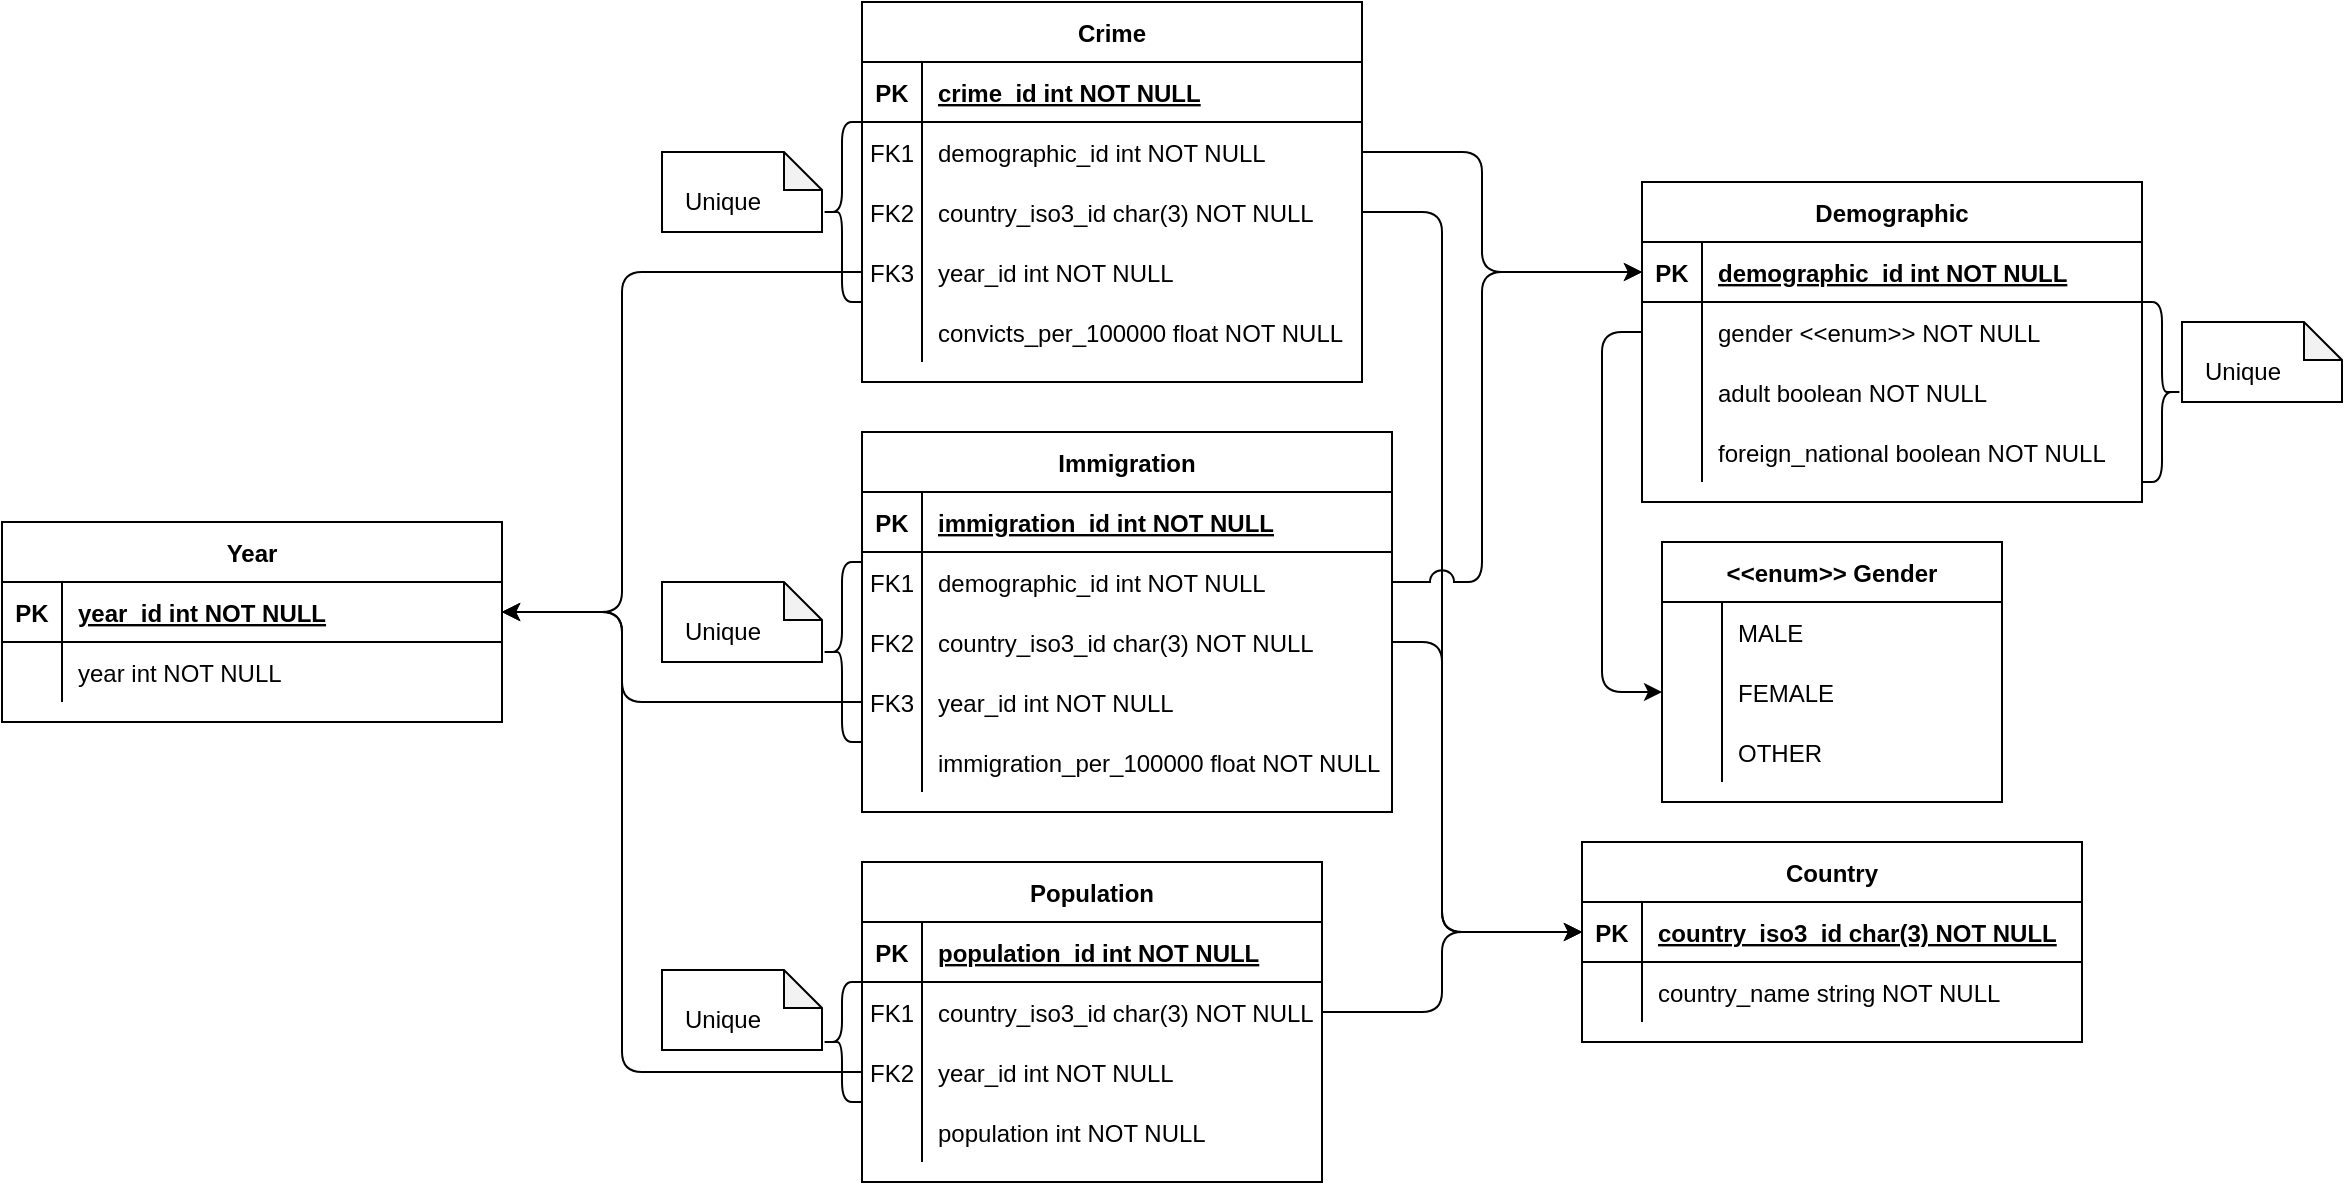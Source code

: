 <mxfile version="26.1.1">
  <diagram id="R2lEEEUBdFMjLlhIrx00" name="Page-1">
    <mxGraphModel dx="1050" dy="623" grid="1" gridSize="10" guides="1" tooltips="1" connect="1" arrows="1" fold="1" page="1" pageScale="1" pageWidth="850" pageHeight="1100" math="0" shadow="0" extFonts="Permanent Marker^https://fonts.googleapis.com/css?family=Permanent+Marker">
      <root>
        <mxCell id="0" />
        <mxCell id="1" parent="0" />
        <mxCell id="F54rX1gRR6l31rGcLVEx-70" value="" style="shape=note;whiteSpace=wrap;html=1;backgroundOutline=1;darkOpacity=0.05;size=19;" vertex="1" parent="1">
          <mxGeometry x="360" y="115" width="80" height="40" as="geometry" />
        </mxCell>
        <mxCell id="C-vyLk0tnHw3VtMMgP7b-2" value="Country" style="shape=table;startSize=30;container=1;collapsible=1;childLayout=tableLayout;fixedRows=1;rowLines=0;fontStyle=1;align=center;resizeLast=1;" parent="1" vertex="1">
          <mxGeometry x="820" y="460" width="250" height="100" as="geometry" />
        </mxCell>
        <mxCell id="C-vyLk0tnHw3VtMMgP7b-3" value="" style="shape=partialRectangle;collapsible=0;dropTarget=0;pointerEvents=0;fillColor=none;points=[[0,0.5],[1,0.5]];portConstraint=eastwest;top=0;left=0;right=0;bottom=1;" parent="C-vyLk0tnHw3VtMMgP7b-2" vertex="1">
          <mxGeometry y="30" width="250" height="30" as="geometry" />
        </mxCell>
        <mxCell id="C-vyLk0tnHw3VtMMgP7b-4" value="PK" style="shape=partialRectangle;overflow=hidden;connectable=0;fillColor=none;top=0;left=0;bottom=0;right=0;fontStyle=1;" parent="C-vyLk0tnHw3VtMMgP7b-3" vertex="1">
          <mxGeometry width="30" height="30" as="geometry">
            <mxRectangle width="30" height="30" as="alternateBounds" />
          </mxGeometry>
        </mxCell>
        <mxCell id="C-vyLk0tnHw3VtMMgP7b-5" value="country_iso3_id char(3) NOT NULL" style="shape=partialRectangle;overflow=hidden;connectable=0;fillColor=none;top=0;left=0;bottom=0;right=0;align=left;spacingLeft=6;fontStyle=5;" parent="C-vyLk0tnHw3VtMMgP7b-3" vertex="1">
          <mxGeometry x="30" width="220" height="30" as="geometry">
            <mxRectangle width="220" height="30" as="alternateBounds" />
          </mxGeometry>
        </mxCell>
        <mxCell id="KNKU7a6bH15Ss6Z8EOJB-100" value="" style="shape=partialRectangle;collapsible=0;dropTarget=0;pointerEvents=0;fillColor=none;points=[[0,0.5],[1,0.5]];portConstraint=eastwest;top=0;left=0;right=0;bottom=0;" parent="C-vyLk0tnHw3VtMMgP7b-2" vertex="1">
          <mxGeometry y="60" width="250" height="30" as="geometry" />
        </mxCell>
        <mxCell id="KNKU7a6bH15Ss6Z8EOJB-101" value="" style="shape=partialRectangle;overflow=hidden;connectable=0;fillColor=none;top=0;left=0;bottom=0;right=0;" parent="KNKU7a6bH15Ss6Z8EOJB-100" vertex="1">
          <mxGeometry width="30" height="30" as="geometry">
            <mxRectangle width="30" height="30" as="alternateBounds" />
          </mxGeometry>
        </mxCell>
        <mxCell id="KNKU7a6bH15Ss6Z8EOJB-102" value="country_name string NOT NULL" style="shape=partialRectangle;overflow=hidden;connectable=0;fillColor=none;top=0;left=0;bottom=0;right=0;align=left;spacingLeft=6;" parent="KNKU7a6bH15Ss6Z8EOJB-100" vertex="1">
          <mxGeometry x="30" width="220" height="30" as="geometry">
            <mxRectangle width="220" height="30" as="alternateBounds" />
          </mxGeometry>
        </mxCell>
        <mxCell id="C-vyLk0tnHw3VtMMgP7b-23" value="Crime" style="shape=table;startSize=30;container=1;collapsible=1;childLayout=tableLayout;fixedRows=1;rowLines=0;fontStyle=1;align=center;resizeLast=1;" parent="1" vertex="1">
          <mxGeometry x="460" y="40" width="250" height="190" as="geometry" />
        </mxCell>
        <mxCell id="C-vyLk0tnHw3VtMMgP7b-24" value="" style="shape=partialRectangle;collapsible=0;dropTarget=0;pointerEvents=0;fillColor=none;points=[[0,0.5],[1,0.5]];portConstraint=eastwest;top=0;left=0;right=0;bottom=1;" parent="C-vyLk0tnHw3VtMMgP7b-23" vertex="1">
          <mxGeometry y="30" width="250" height="30" as="geometry" />
        </mxCell>
        <mxCell id="C-vyLk0tnHw3VtMMgP7b-25" value="PK" style="shape=partialRectangle;overflow=hidden;connectable=0;fillColor=none;top=0;left=0;bottom=0;right=0;fontStyle=1;" parent="C-vyLk0tnHw3VtMMgP7b-24" vertex="1">
          <mxGeometry width="30" height="30" as="geometry">
            <mxRectangle width="30" height="30" as="alternateBounds" />
          </mxGeometry>
        </mxCell>
        <mxCell id="C-vyLk0tnHw3VtMMgP7b-26" value="crime_id int NOT NULL " style="shape=partialRectangle;overflow=hidden;connectable=0;fillColor=none;top=0;left=0;bottom=0;right=0;align=left;spacingLeft=6;fontStyle=5;" parent="C-vyLk0tnHw3VtMMgP7b-24" vertex="1">
          <mxGeometry x="30" width="220" height="30" as="geometry">
            <mxRectangle width="220" height="30" as="alternateBounds" />
          </mxGeometry>
        </mxCell>
        <mxCell id="KNKU7a6bH15Ss6Z8EOJB-9" value="" style="shape=partialRectangle;collapsible=0;dropTarget=0;pointerEvents=0;fillColor=none;points=[[0,0.5],[1,0.5]];portConstraint=eastwest;top=0;left=0;right=0;bottom=0;" parent="C-vyLk0tnHw3VtMMgP7b-23" vertex="1">
          <mxGeometry y="60" width="250" height="30" as="geometry" />
        </mxCell>
        <mxCell id="KNKU7a6bH15Ss6Z8EOJB-10" value="FK1" style="shape=partialRectangle;overflow=hidden;connectable=0;fillColor=none;top=0;left=0;bottom=0;right=0;" parent="KNKU7a6bH15Ss6Z8EOJB-9" vertex="1">
          <mxGeometry width="30" height="30" as="geometry">
            <mxRectangle width="30" height="30" as="alternateBounds" />
          </mxGeometry>
        </mxCell>
        <mxCell id="KNKU7a6bH15Ss6Z8EOJB-11" value="demographic_id int NOT NULL" style="shape=partialRectangle;overflow=hidden;connectable=0;fillColor=none;top=0;left=0;bottom=0;right=0;align=left;spacingLeft=6;" parent="KNKU7a6bH15Ss6Z8EOJB-9" vertex="1">
          <mxGeometry x="30" width="220" height="30" as="geometry">
            <mxRectangle width="220" height="30" as="alternateBounds" />
          </mxGeometry>
        </mxCell>
        <mxCell id="KNKU7a6bH15Ss6Z8EOJB-5" value="" style="shape=partialRectangle;collapsible=0;dropTarget=0;pointerEvents=0;fillColor=none;points=[[0,0.5],[1,0.5]];portConstraint=eastwest;top=0;left=0;right=0;bottom=0;" parent="C-vyLk0tnHw3VtMMgP7b-23" vertex="1">
          <mxGeometry y="90" width="250" height="30" as="geometry" />
        </mxCell>
        <mxCell id="KNKU7a6bH15Ss6Z8EOJB-6" value="FK2" style="shape=partialRectangle;overflow=hidden;connectable=0;fillColor=none;top=0;left=0;bottom=0;right=0;" parent="KNKU7a6bH15Ss6Z8EOJB-5" vertex="1">
          <mxGeometry width="30" height="30" as="geometry">
            <mxRectangle width="30" height="30" as="alternateBounds" />
          </mxGeometry>
        </mxCell>
        <mxCell id="KNKU7a6bH15Ss6Z8EOJB-7" value="country_iso3_id char(3) NOT NULL" style="shape=partialRectangle;overflow=hidden;connectable=0;fillColor=none;top=0;left=0;bottom=0;right=0;align=left;spacingLeft=6;fontStyle=0" parent="KNKU7a6bH15Ss6Z8EOJB-5" vertex="1">
          <mxGeometry x="30" width="220" height="30" as="geometry">
            <mxRectangle width="220" height="30" as="alternateBounds" />
          </mxGeometry>
        </mxCell>
        <mxCell id="C-vyLk0tnHw3VtMMgP7b-27" value="" style="shape=partialRectangle;collapsible=0;dropTarget=0;pointerEvents=0;fillColor=none;points=[[0,0.5],[1,0.5]];portConstraint=eastwest;top=0;left=0;right=0;bottom=0;" parent="C-vyLk0tnHw3VtMMgP7b-23" vertex="1">
          <mxGeometry y="120" width="250" height="30" as="geometry" />
        </mxCell>
        <mxCell id="C-vyLk0tnHw3VtMMgP7b-28" value="FK3" style="shape=partialRectangle;overflow=hidden;connectable=0;fillColor=none;top=0;left=0;bottom=0;right=0;" parent="C-vyLk0tnHw3VtMMgP7b-27" vertex="1">
          <mxGeometry width="30" height="30" as="geometry">
            <mxRectangle width="30" height="30" as="alternateBounds" />
          </mxGeometry>
        </mxCell>
        <mxCell id="C-vyLk0tnHw3VtMMgP7b-29" value="year_id int NOT NULL" style="shape=partialRectangle;overflow=hidden;connectable=0;fillColor=none;top=0;left=0;bottom=0;right=0;align=left;spacingLeft=6;" parent="C-vyLk0tnHw3VtMMgP7b-27" vertex="1">
          <mxGeometry x="30" width="220" height="30" as="geometry">
            <mxRectangle width="220" height="30" as="alternateBounds" />
          </mxGeometry>
        </mxCell>
        <mxCell id="KNKU7a6bH15Ss6Z8EOJB-97" value="" style="shape=partialRectangle;collapsible=0;dropTarget=0;pointerEvents=0;fillColor=none;points=[[0,0.5],[1,0.5]];portConstraint=eastwest;top=0;left=0;right=0;bottom=0;" parent="C-vyLk0tnHw3VtMMgP7b-23" vertex="1">
          <mxGeometry y="150" width="250" height="30" as="geometry" />
        </mxCell>
        <mxCell id="KNKU7a6bH15Ss6Z8EOJB-98" value="" style="shape=partialRectangle;overflow=hidden;connectable=0;fillColor=none;top=0;left=0;bottom=0;right=0;" parent="KNKU7a6bH15Ss6Z8EOJB-97" vertex="1">
          <mxGeometry width="30" height="30" as="geometry">
            <mxRectangle width="30" height="30" as="alternateBounds" />
          </mxGeometry>
        </mxCell>
        <mxCell id="KNKU7a6bH15Ss6Z8EOJB-99" value="convicts_per_100000 float NOT NULL" style="shape=partialRectangle;overflow=hidden;connectable=0;fillColor=none;top=0;left=0;bottom=0;right=0;align=left;spacingLeft=6;" parent="KNKU7a6bH15Ss6Z8EOJB-97" vertex="1">
          <mxGeometry x="30" width="220" height="30" as="geometry">
            <mxRectangle width="220" height="30" as="alternateBounds" />
          </mxGeometry>
        </mxCell>
        <mxCell id="KNKU7a6bH15Ss6Z8EOJB-20" value="Demographic" style="shape=table;startSize=30;container=1;collapsible=1;childLayout=tableLayout;fixedRows=1;rowLines=0;fontStyle=1;align=center;resizeLast=1;" parent="1" vertex="1">
          <mxGeometry x="850" y="130" width="250" height="160" as="geometry" />
        </mxCell>
        <mxCell id="KNKU7a6bH15Ss6Z8EOJB-21" value="" style="shape=partialRectangle;collapsible=0;dropTarget=0;pointerEvents=0;fillColor=none;points=[[0,0.5],[1,0.5]];portConstraint=eastwest;top=0;left=0;right=0;bottom=1;" parent="KNKU7a6bH15Ss6Z8EOJB-20" vertex="1">
          <mxGeometry y="30" width="250" height="30" as="geometry" />
        </mxCell>
        <mxCell id="KNKU7a6bH15Ss6Z8EOJB-22" value="PK" style="shape=partialRectangle;overflow=hidden;connectable=0;fillColor=none;top=0;left=0;bottom=0;right=0;fontStyle=1;" parent="KNKU7a6bH15Ss6Z8EOJB-21" vertex="1">
          <mxGeometry width="30" height="30" as="geometry">
            <mxRectangle width="30" height="30" as="alternateBounds" />
          </mxGeometry>
        </mxCell>
        <mxCell id="KNKU7a6bH15Ss6Z8EOJB-23" value="demographic_id int NOT NULL " style="shape=partialRectangle;overflow=hidden;connectable=0;fillColor=none;top=0;left=0;bottom=0;right=0;align=left;spacingLeft=6;fontStyle=5;" parent="KNKU7a6bH15Ss6Z8EOJB-21" vertex="1">
          <mxGeometry x="30" width="220" height="30" as="geometry">
            <mxRectangle width="220" height="30" as="alternateBounds" />
          </mxGeometry>
        </mxCell>
        <mxCell id="KNKU7a6bH15Ss6Z8EOJB-24" value="" style="shape=partialRectangle;collapsible=0;dropTarget=0;pointerEvents=0;fillColor=none;points=[[0,0.5],[1,0.5]];portConstraint=eastwest;top=0;left=0;right=0;bottom=0;" parent="KNKU7a6bH15Ss6Z8EOJB-20" vertex="1">
          <mxGeometry y="60" width="250" height="30" as="geometry" />
        </mxCell>
        <mxCell id="KNKU7a6bH15Ss6Z8EOJB-25" value="" style="shape=partialRectangle;overflow=hidden;connectable=0;fillColor=none;top=0;left=0;bottom=0;right=0;" parent="KNKU7a6bH15Ss6Z8EOJB-24" vertex="1">
          <mxGeometry width="30" height="30" as="geometry">
            <mxRectangle width="30" height="30" as="alternateBounds" />
          </mxGeometry>
        </mxCell>
        <mxCell id="KNKU7a6bH15Ss6Z8EOJB-26" value="gender &lt;&lt;enum&gt;&gt; NOT NULL" style="shape=partialRectangle;overflow=hidden;connectable=0;fillColor=none;top=0;left=0;bottom=0;right=0;align=left;spacingLeft=6;" parent="KNKU7a6bH15Ss6Z8EOJB-24" vertex="1">
          <mxGeometry x="30" width="220" height="30" as="geometry">
            <mxRectangle width="220" height="30" as="alternateBounds" />
          </mxGeometry>
        </mxCell>
        <mxCell id="KNKU7a6bH15Ss6Z8EOJB-27" value="" style="shape=partialRectangle;collapsible=0;dropTarget=0;pointerEvents=0;fillColor=none;points=[[0,0.5],[1,0.5]];portConstraint=eastwest;top=0;left=0;right=0;bottom=0;" parent="KNKU7a6bH15Ss6Z8EOJB-20" vertex="1">
          <mxGeometry y="90" width="250" height="30" as="geometry" />
        </mxCell>
        <mxCell id="KNKU7a6bH15Ss6Z8EOJB-28" value="" style="shape=partialRectangle;overflow=hidden;connectable=0;fillColor=none;top=0;left=0;bottom=0;right=0;" parent="KNKU7a6bH15Ss6Z8EOJB-27" vertex="1">
          <mxGeometry width="30" height="30" as="geometry">
            <mxRectangle width="30" height="30" as="alternateBounds" />
          </mxGeometry>
        </mxCell>
        <mxCell id="KNKU7a6bH15Ss6Z8EOJB-29" value="adult boolean NOT NULL" style="shape=partialRectangle;overflow=hidden;connectable=0;fillColor=none;top=0;left=0;bottom=0;right=0;align=left;spacingLeft=6;" parent="KNKU7a6bH15Ss6Z8EOJB-27" vertex="1">
          <mxGeometry x="30" width="220" height="30" as="geometry">
            <mxRectangle width="220" height="30" as="alternateBounds" />
          </mxGeometry>
        </mxCell>
        <mxCell id="KNKU7a6bH15Ss6Z8EOJB-31" value="" style="shape=partialRectangle;collapsible=0;dropTarget=0;pointerEvents=0;fillColor=none;points=[[0,0.5],[1,0.5]];portConstraint=eastwest;top=0;left=0;right=0;bottom=0;" parent="KNKU7a6bH15Ss6Z8EOJB-20" vertex="1">
          <mxGeometry y="120" width="250" height="30" as="geometry" />
        </mxCell>
        <mxCell id="KNKU7a6bH15Ss6Z8EOJB-32" value="" style="shape=partialRectangle;overflow=hidden;connectable=0;fillColor=none;top=0;left=0;bottom=0;right=0;" parent="KNKU7a6bH15Ss6Z8EOJB-31" vertex="1">
          <mxGeometry width="30" height="30" as="geometry">
            <mxRectangle width="30" height="30" as="alternateBounds" />
          </mxGeometry>
        </mxCell>
        <mxCell id="KNKU7a6bH15Ss6Z8EOJB-33" value="foreign_national boolean NOT NULL" style="shape=partialRectangle;overflow=hidden;connectable=0;fillColor=none;top=0;left=0;bottom=0;right=0;align=left;spacingLeft=6;" parent="KNKU7a6bH15Ss6Z8EOJB-31" vertex="1">
          <mxGeometry x="30" width="220" height="30" as="geometry">
            <mxRectangle width="220" height="30" as="alternateBounds" />
          </mxGeometry>
        </mxCell>
        <mxCell id="KNKU7a6bH15Ss6Z8EOJB-47" value="&lt;&lt;enum&gt;&gt; Gender" style="shape=table;startSize=30;container=1;collapsible=1;childLayout=tableLayout;fixedRows=1;rowLines=0;fontStyle=1;align=center;resizeLast=1;" parent="1" vertex="1">
          <mxGeometry x="860" y="310" width="170" height="130" as="geometry" />
        </mxCell>
        <mxCell id="KNKU7a6bH15Ss6Z8EOJB-51" value="" style="shape=partialRectangle;collapsible=0;dropTarget=0;pointerEvents=0;fillColor=none;points=[[0,0.5],[1,0.5]];portConstraint=eastwest;top=0;left=0;right=0;bottom=0;" parent="KNKU7a6bH15Ss6Z8EOJB-47" vertex="1">
          <mxGeometry y="30" width="170" height="30" as="geometry" />
        </mxCell>
        <mxCell id="KNKU7a6bH15Ss6Z8EOJB-52" value="" style="shape=partialRectangle;overflow=hidden;connectable=0;fillColor=none;top=0;left=0;bottom=0;right=0;" parent="KNKU7a6bH15Ss6Z8EOJB-51" vertex="1">
          <mxGeometry width="30" height="30" as="geometry">
            <mxRectangle width="30" height="30" as="alternateBounds" />
          </mxGeometry>
        </mxCell>
        <mxCell id="KNKU7a6bH15Ss6Z8EOJB-53" value="MALE" style="shape=partialRectangle;overflow=hidden;connectable=0;fillColor=none;top=0;left=0;bottom=0;right=0;align=left;spacingLeft=6;" parent="KNKU7a6bH15Ss6Z8EOJB-51" vertex="1">
          <mxGeometry x="30" width="140" height="30" as="geometry">
            <mxRectangle width="140" height="30" as="alternateBounds" />
          </mxGeometry>
        </mxCell>
        <mxCell id="KNKU7a6bH15Ss6Z8EOJB-54" value="" style="shape=partialRectangle;collapsible=0;dropTarget=0;pointerEvents=0;fillColor=none;points=[[0,0.5],[1,0.5]];portConstraint=eastwest;top=0;left=0;right=0;bottom=0;" parent="KNKU7a6bH15Ss6Z8EOJB-47" vertex="1">
          <mxGeometry y="60" width="170" height="30" as="geometry" />
        </mxCell>
        <mxCell id="KNKU7a6bH15Ss6Z8EOJB-55" value="" style="shape=partialRectangle;overflow=hidden;connectable=0;fillColor=none;top=0;left=0;bottom=0;right=0;" parent="KNKU7a6bH15Ss6Z8EOJB-54" vertex="1">
          <mxGeometry width="30" height="30" as="geometry">
            <mxRectangle width="30" height="30" as="alternateBounds" />
          </mxGeometry>
        </mxCell>
        <mxCell id="KNKU7a6bH15Ss6Z8EOJB-56" value="FEMALE" style="shape=partialRectangle;overflow=hidden;connectable=0;fillColor=none;top=0;left=0;bottom=0;right=0;align=left;spacingLeft=6;" parent="KNKU7a6bH15Ss6Z8EOJB-54" vertex="1">
          <mxGeometry x="30" width="140" height="30" as="geometry">
            <mxRectangle width="140" height="30" as="alternateBounds" />
          </mxGeometry>
        </mxCell>
        <mxCell id="KNKU7a6bH15Ss6Z8EOJB-57" value="" style="shape=partialRectangle;collapsible=0;dropTarget=0;pointerEvents=0;fillColor=none;points=[[0,0.5],[1,0.5]];portConstraint=eastwest;top=0;left=0;right=0;bottom=0;" parent="KNKU7a6bH15Ss6Z8EOJB-47" vertex="1">
          <mxGeometry y="90" width="170" height="30" as="geometry" />
        </mxCell>
        <mxCell id="KNKU7a6bH15Ss6Z8EOJB-58" value="" style="shape=partialRectangle;overflow=hidden;connectable=0;fillColor=none;top=0;left=0;bottom=0;right=0;" parent="KNKU7a6bH15Ss6Z8EOJB-57" vertex="1">
          <mxGeometry width="30" height="30" as="geometry">
            <mxRectangle width="30" height="30" as="alternateBounds" />
          </mxGeometry>
        </mxCell>
        <mxCell id="KNKU7a6bH15Ss6Z8EOJB-59" value="OTHER" style="shape=partialRectangle;overflow=hidden;connectable=0;fillColor=none;top=0;left=0;bottom=0;right=0;align=left;spacingLeft=6;" parent="KNKU7a6bH15Ss6Z8EOJB-57" vertex="1">
          <mxGeometry x="30" width="140" height="30" as="geometry">
            <mxRectangle width="140" height="30" as="alternateBounds" />
          </mxGeometry>
        </mxCell>
        <mxCell id="KNKU7a6bH15Ss6Z8EOJB-84" value="Immigration" style="shape=table;startSize=30;container=1;collapsible=1;childLayout=tableLayout;fixedRows=1;rowLines=0;fontStyle=1;align=center;resizeLast=1;" parent="1" vertex="1">
          <mxGeometry x="460" y="255" width="265" height="190" as="geometry" />
        </mxCell>
        <mxCell id="KNKU7a6bH15Ss6Z8EOJB-85" value="" style="shape=partialRectangle;collapsible=0;dropTarget=0;pointerEvents=0;fillColor=none;points=[[0,0.5],[1,0.5]];portConstraint=eastwest;top=0;left=0;right=0;bottom=1;" parent="KNKU7a6bH15Ss6Z8EOJB-84" vertex="1">
          <mxGeometry y="30" width="265" height="30" as="geometry" />
        </mxCell>
        <mxCell id="KNKU7a6bH15Ss6Z8EOJB-86" value="PK" style="shape=partialRectangle;overflow=hidden;connectable=0;fillColor=none;top=0;left=0;bottom=0;right=0;fontStyle=1;" parent="KNKU7a6bH15Ss6Z8EOJB-85" vertex="1">
          <mxGeometry width="30" height="30" as="geometry">
            <mxRectangle width="30" height="30" as="alternateBounds" />
          </mxGeometry>
        </mxCell>
        <mxCell id="KNKU7a6bH15Ss6Z8EOJB-87" value="immigration_id int NOT NULL" style="shape=partialRectangle;overflow=hidden;connectable=0;fillColor=none;top=0;left=0;bottom=0;right=0;align=left;spacingLeft=6;fontStyle=5;" parent="KNKU7a6bH15Ss6Z8EOJB-85" vertex="1">
          <mxGeometry x="30" width="235" height="30" as="geometry">
            <mxRectangle width="235" height="30" as="alternateBounds" />
          </mxGeometry>
        </mxCell>
        <mxCell id="vbhIN1fAdOpXjTdWAV8Q-20" style="shape=partialRectangle;collapsible=0;dropTarget=0;pointerEvents=0;fillColor=none;points=[[0,0.5],[1,0.5]];portConstraint=eastwest;top=0;left=0;right=0;bottom=0;" parent="KNKU7a6bH15Ss6Z8EOJB-84" vertex="1">
          <mxGeometry y="60" width="265" height="30" as="geometry" />
        </mxCell>
        <mxCell id="vbhIN1fAdOpXjTdWAV8Q-21" value="FK1" style="shape=partialRectangle;overflow=hidden;connectable=0;fillColor=none;top=0;left=0;bottom=0;right=0;" parent="vbhIN1fAdOpXjTdWAV8Q-20" vertex="1">
          <mxGeometry width="30" height="30" as="geometry">
            <mxRectangle width="30" height="30" as="alternateBounds" />
          </mxGeometry>
        </mxCell>
        <mxCell id="vbhIN1fAdOpXjTdWAV8Q-22" value="demographic_id int NOT NULL" style="shape=partialRectangle;overflow=hidden;connectable=0;fillColor=none;top=0;left=0;bottom=0;right=0;align=left;spacingLeft=6;" parent="vbhIN1fAdOpXjTdWAV8Q-20" vertex="1">
          <mxGeometry x="30" width="235" height="30" as="geometry">
            <mxRectangle width="235" height="30" as="alternateBounds" />
          </mxGeometry>
        </mxCell>
        <mxCell id="KNKU7a6bH15Ss6Z8EOJB-88" value="" style="shape=partialRectangle;collapsible=0;dropTarget=0;pointerEvents=0;fillColor=none;points=[[0,0.5],[1,0.5]];portConstraint=eastwest;top=0;left=0;right=0;bottom=0;" parent="KNKU7a6bH15Ss6Z8EOJB-84" vertex="1">
          <mxGeometry y="90" width="265" height="30" as="geometry" />
        </mxCell>
        <mxCell id="KNKU7a6bH15Ss6Z8EOJB-89" value="FK2" style="shape=partialRectangle;overflow=hidden;connectable=0;fillColor=none;top=0;left=0;bottom=0;right=0;" parent="KNKU7a6bH15Ss6Z8EOJB-88" vertex="1">
          <mxGeometry width="30" height="30" as="geometry">
            <mxRectangle width="30" height="30" as="alternateBounds" />
          </mxGeometry>
        </mxCell>
        <mxCell id="KNKU7a6bH15Ss6Z8EOJB-90" value="country_iso3_id char(3) NOT NULL" style="shape=partialRectangle;overflow=hidden;connectable=0;fillColor=none;top=0;left=0;bottom=0;right=0;align=left;spacingLeft=6;" parent="KNKU7a6bH15Ss6Z8EOJB-88" vertex="1">
          <mxGeometry x="30" width="235" height="30" as="geometry">
            <mxRectangle width="235" height="30" as="alternateBounds" />
          </mxGeometry>
        </mxCell>
        <mxCell id="KNKU7a6bH15Ss6Z8EOJB-91" value="" style="shape=partialRectangle;collapsible=0;dropTarget=0;pointerEvents=0;fillColor=none;points=[[0,0.5],[1,0.5]];portConstraint=eastwest;top=0;left=0;right=0;bottom=0;" parent="KNKU7a6bH15Ss6Z8EOJB-84" vertex="1">
          <mxGeometry y="120" width="265" height="30" as="geometry" />
        </mxCell>
        <mxCell id="KNKU7a6bH15Ss6Z8EOJB-92" value="FK3" style="shape=partialRectangle;overflow=hidden;connectable=0;fillColor=none;top=0;left=0;bottom=0;right=0;" parent="KNKU7a6bH15Ss6Z8EOJB-91" vertex="1">
          <mxGeometry width="30" height="30" as="geometry">
            <mxRectangle width="30" height="30" as="alternateBounds" />
          </mxGeometry>
        </mxCell>
        <mxCell id="KNKU7a6bH15Ss6Z8EOJB-93" value="year_id int NOT NULL" style="shape=partialRectangle;overflow=hidden;connectable=0;fillColor=none;top=0;left=0;bottom=0;right=0;align=left;spacingLeft=6;" parent="KNKU7a6bH15Ss6Z8EOJB-91" vertex="1">
          <mxGeometry x="30" width="235" height="30" as="geometry">
            <mxRectangle width="235" height="30" as="alternateBounds" />
          </mxGeometry>
        </mxCell>
        <mxCell id="KNKU7a6bH15Ss6Z8EOJB-112" value="" style="shape=partialRectangle;collapsible=0;dropTarget=0;pointerEvents=0;fillColor=none;points=[[0,0.5],[1,0.5]];portConstraint=eastwest;top=0;left=0;right=0;bottom=0;" parent="KNKU7a6bH15Ss6Z8EOJB-84" vertex="1">
          <mxGeometry y="150" width="265" height="30" as="geometry" />
        </mxCell>
        <mxCell id="KNKU7a6bH15Ss6Z8EOJB-113" value="" style="shape=partialRectangle;overflow=hidden;connectable=0;fillColor=none;top=0;left=0;bottom=0;right=0;" parent="KNKU7a6bH15Ss6Z8EOJB-112" vertex="1">
          <mxGeometry width="30" height="30" as="geometry">
            <mxRectangle width="30" height="30" as="alternateBounds" />
          </mxGeometry>
        </mxCell>
        <mxCell id="KNKU7a6bH15Ss6Z8EOJB-114" value="immigration_per_100000 float NOT NULL" style="shape=partialRectangle;overflow=hidden;connectable=0;fillColor=none;top=0;left=0;bottom=0;right=0;align=left;spacingLeft=6;" parent="KNKU7a6bH15Ss6Z8EOJB-112" vertex="1">
          <mxGeometry x="30" width="235" height="30" as="geometry">
            <mxRectangle width="235" height="30" as="alternateBounds" />
          </mxGeometry>
        </mxCell>
        <mxCell id="KNKU7a6bH15Ss6Z8EOJB-115" value="Year" style="shape=table;startSize=30;container=1;collapsible=1;childLayout=tableLayout;fixedRows=1;rowLines=0;fontStyle=1;align=center;resizeLast=1;" parent="1" vertex="1">
          <mxGeometry x="30" y="300" width="250" height="100" as="geometry" />
        </mxCell>
        <mxCell id="KNKU7a6bH15Ss6Z8EOJB-116" value="" style="shape=partialRectangle;collapsible=0;dropTarget=0;pointerEvents=0;fillColor=none;points=[[0,0.5],[1,0.5]];portConstraint=eastwest;top=0;left=0;right=0;bottom=1;" parent="KNKU7a6bH15Ss6Z8EOJB-115" vertex="1">
          <mxGeometry y="30" width="250" height="30" as="geometry" />
        </mxCell>
        <mxCell id="KNKU7a6bH15Ss6Z8EOJB-117" value="PK" style="shape=partialRectangle;overflow=hidden;connectable=0;fillColor=none;top=0;left=0;bottom=0;right=0;fontStyle=1;" parent="KNKU7a6bH15Ss6Z8EOJB-116" vertex="1">
          <mxGeometry width="30" height="30" as="geometry">
            <mxRectangle width="30" height="30" as="alternateBounds" />
          </mxGeometry>
        </mxCell>
        <mxCell id="KNKU7a6bH15Ss6Z8EOJB-118" value="year_id int NOT NULL" style="shape=partialRectangle;overflow=hidden;connectable=0;fillColor=none;top=0;left=0;bottom=0;right=0;align=left;spacingLeft=6;fontStyle=5;" parent="KNKU7a6bH15Ss6Z8EOJB-116" vertex="1">
          <mxGeometry x="30" width="220" height="30" as="geometry">
            <mxRectangle width="220" height="30" as="alternateBounds" />
          </mxGeometry>
        </mxCell>
        <mxCell id="KNKU7a6bH15Ss6Z8EOJB-137" style="shape=partialRectangle;collapsible=0;dropTarget=0;pointerEvents=0;points=[[0,0.5],[1,0.5]];portConstraint=eastwest;top=0;left=0;right=0;bottom=0;fillColor=none;strokeColor=inherit;strokeWidth=0;" parent="KNKU7a6bH15Ss6Z8EOJB-115" vertex="1">
          <mxGeometry y="60" width="250" height="30" as="geometry" />
        </mxCell>
        <mxCell id="KNKU7a6bH15Ss6Z8EOJB-138" style="shape=partialRectangle;overflow=hidden;connectable=0;fillColor=none;top=0;left=0;bottom=0;right=0;strokeColor=default;strokeWidth=0;" parent="KNKU7a6bH15Ss6Z8EOJB-137" vertex="1">
          <mxGeometry width="30" height="30" as="geometry">
            <mxRectangle width="30" height="30" as="alternateBounds" />
          </mxGeometry>
        </mxCell>
        <mxCell id="KNKU7a6bH15Ss6Z8EOJB-139" value="year int NOT NULL" style="shape=partialRectangle;overflow=hidden;connectable=0;fillColor=none;top=0;left=0;bottom=0;right=0;align=left;spacingLeft=6;strokeColor=inherit;strokeWidth=0;perimeterSpacing=0;allowArrows=1;" parent="KNKU7a6bH15Ss6Z8EOJB-137" vertex="1">
          <mxGeometry x="30" width="220" height="30" as="geometry">
            <mxRectangle width="220" height="30" as="alternateBounds" />
          </mxGeometry>
        </mxCell>
        <mxCell id="vbhIN1fAdOpXjTdWAV8Q-2" value="Population" style="shape=table;startSize=30;container=1;collapsible=1;childLayout=tableLayout;fixedRows=1;rowLines=0;fontStyle=1;align=center;resizeLast=1;" parent="1" vertex="1">
          <mxGeometry x="460" y="470" width="230" height="160" as="geometry" />
        </mxCell>
        <mxCell id="vbhIN1fAdOpXjTdWAV8Q-3" value="" style="shape=partialRectangle;collapsible=0;dropTarget=0;pointerEvents=0;fillColor=none;points=[[0,0.5],[1,0.5]];portConstraint=eastwest;top=0;left=0;right=0;bottom=1;" parent="vbhIN1fAdOpXjTdWAV8Q-2" vertex="1">
          <mxGeometry y="30" width="230" height="30" as="geometry" />
        </mxCell>
        <mxCell id="vbhIN1fAdOpXjTdWAV8Q-4" value="PK" style="shape=partialRectangle;overflow=hidden;connectable=0;fillColor=none;top=0;left=0;bottom=0;right=0;fontStyle=1;" parent="vbhIN1fAdOpXjTdWAV8Q-3" vertex="1">
          <mxGeometry width="30" height="30" as="geometry">
            <mxRectangle width="30" height="30" as="alternateBounds" />
          </mxGeometry>
        </mxCell>
        <mxCell id="vbhIN1fAdOpXjTdWAV8Q-5" value="population_id int NOT NULL" style="shape=partialRectangle;overflow=hidden;connectable=0;fillColor=none;top=0;left=0;bottom=0;right=0;align=left;spacingLeft=6;fontStyle=5;" parent="vbhIN1fAdOpXjTdWAV8Q-3" vertex="1">
          <mxGeometry x="30" width="200" height="30" as="geometry">
            <mxRectangle width="200" height="30" as="alternateBounds" />
          </mxGeometry>
        </mxCell>
        <mxCell id="vbhIN1fAdOpXjTdWAV8Q-9" value="" style="shape=partialRectangle;collapsible=0;dropTarget=0;pointerEvents=0;fillColor=none;points=[[0,0.5],[1,0.5]];portConstraint=eastwest;top=0;left=0;right=0;bottom=0;" parent="vbhIN1fAdOpXjTdWAV8Q-2" vertex="1">
          <mxGeometry y="60" width="230" height="30" as="geometry" />
        </mxCell>
        <mxCell id="vbhIN1fAdOpXjTdWAV8Q-10" value="FK1" style="shape=partialRectangle;overflow=hidden;connectable=0;fillColor=none;top=0;left=0;bottom=0;right=0;" parent="vbhIN1fAdOpXjTdWAV8Q-9" vertex="1">
          <mxGeometry width="30" height="30" as="geometry">
            <mxRectangle width="30" height="30" as="alternateBounds" />
          </mxGeometry>
        </mxCell>
        <mxCell id="vbhIN1fAdOpXjTdWAV8Q-11" value="country_iso3_id char(3) NOT NULL" style="shape=partialRectangle;overflow=hidden;connectable=0;fillColor=none;top=0;left=0;bottom=0;right=0;align=left;spacingLeft=6;" parent="vbhIN1fAdOpXjTdWAV8Q-9" vertex="1">
          <mxGeometry x="30" width="200" height="30" as="geometry">
            <mxRectangle width="200" height="30" as="alternateBounds" />
          </mxGeometry>
        </mxCell>
        <mxCell id="vbhIN1fAdOpXjTdWAV8Q-6" value="" style="shape=partialRectangle;collapsible=0;dropTarget=0;pointerEvents=0;fillColor=none;points=[[0,0.5],[1,0.5]];portConstraint=eastwest;top=0;left=0;right=0;bottom=0;" parent="vbhIN1fAdOpXjTdWAV8Q-2" vertex="1">
          <mxGeometry y="90" width="230" height="30" as="geometry" />
        </mxCell>
        <mxCell id="vbhIN1fAdOpXjTdWAV8Q-7" value="FK2" style="shape=partialRectangle;overflow=hidden;connectable=0;fillColor=none;top=0;left=0;bottom=0;right=0;" parent="vbhIN1fAdOpXjTdWAV8Q-6" vertex="1">
          <mxGeometry width="30" height="30" as="geometry">
            <mxRectangle width="30" height="30" as="alternateBounds" />
          </mxGeometry>
        </mxCell>
        <mxCell id="vbhIN1fAdOpXjTdWAV8Q-8" value="year_id int NOT NULL" style="shape=partialRectangle;overflow=hidden;connectable=0;fillColor=none;top=0;left=0;bottom=0;right=0;align=left;spacingLeft=6;" parent="vbhIN1fAdOpXjTdWAV8Q-6" vertex="1">
          <mxGeometry x="30" width="200" height="30" as="geometry">
            <mxRectangle width="200" height="30" as="alternateBounds" />
          </mxGeometry>
        </mxCell>
        <mxCell id="vbhIN1fAdOpXjTdWAV8Q-15" style="shape=partialRectangle;collapsible=0;dropTarget=0;pointerEvents=0;fillColor=none;points=[[0,0.5],[1,0.5]];portConstraint=eastwest;top=0;left=0;right=0;bottom=0;" parent="vbhIN1fAdOpXjTdWAV8Q-2" vertex="1">
          <mxGeometry y="120" width="230" height="30" as="geometry" />
        </mxCell>
        <mxCell id="vbhIN1fAdOpXjTdWAV8Q-16" style="shape=partialRectangle;overflow=hidden;connectable=0;fillColor=none;top=0;left=0;bottom=0;right=0;" parent="vbhIN1fAdOpXjTdWAV8Q-15" vertex="1">
          <mxGeometry width="30" height="30" as="geometry">
            <mxRectangle width="30" height="30" as="alternateBounds" />
          </mxGeometry>
        </mxCell>
        <mxCell id="vbhIN1fAdOpXjTdWAV8Q-17" value="population int NOT NULL" style="shape=partialRectangle;overflow=hidden;connectable=0;fillColor=none;top=0;left=0;bottom=0;right=0;align=left;spacingLeft=6;" parent="vbhIN1fAdOpXjTdWAV8Q-15" vertex="1">
          <mxGeometry x="30" width="200" height="30" as="geometry">
            <mxRectangle width="200" height="30" as="alternateBounds" />
          </mxGeometry>
        </mxCell>
        <mxCell id="F54rX1gRR6l31rGcLVEx-52" style="edgeStyle=orthogonalEdgeStyle;rounded=1;orthogonalLoop=1;jettySize=auto;html=1;entryX=0;entryY=0.5;entryDx=0;entryDy=0;exitX=0;exitY=0.5;exitDx=0;exitDy=0;curved=0;jumpStyle=arc;jumpSize=12;" edge="1" parent="1" source="KNKU7a6bH15Ss6Z8EOJB-24" target="KNKU7a6bH15Ss6Z8EOJB-54">
          <mxGeometry relative="1" as="geometry" />
        </mxCell>
        <mxCell id="F54rX1gRR6l31rGcLVEx-57" style="edgeStyle=orthogonalEdgeStyle;rounded=1;orthogonalLoop=1;jettySize=auto;html=1;entryX=0;entryY=0.5;entryDx=0;entryDy=0;exitX=1;exitY=0.5;exitDx=0;exitDy=0;curved=0;jumpStyle=arc;jumpSize=12;" edge="1" parent="1" source="KNKU7a6bH15Ss6Z8EOJB-5" target="C-vyLk0tnHw3VtMMgP7b-3">
          <mxGeometry relative="1" as="geometry">
            <mxPoint x="780" y="90" as="sourcePoint" />
            <Array as="points">
              <mxPoint x="750" y="145" />
              <mxPoint x="750" y="505" />
            </Array>
          </mxGeometry>
        </mxCell>
        <mxCell id="F54rX1gRR6l31rGcLVEx-58" style="edgeStyle=orthogonalEdgeStyle;rounded=1;orthogonalLoop=1;jettySize=auto;html=1;entryX=0;entryY=0.5;entryDx=0;entryDy=0;exitX=1;exitY=0.5;exitDx=0;exitDy=0;curved=0;jumpStyle=arc;jumpSize=12;" edge="1" parent="1" source="KNKU7a6bH15Ss6Z8EOJB-88" target="C-vyLk0tnHw3VtMMgP7b-3">
          <mxGeometry relative="1" as="geometry">
            <mxPoint x="725" y="330" as="sourcePoint" />
            <Array as="points">
              <mxPoint x="750" y="360" />
              <mxPoint x="750" y="505" />
            </Array>
          </mxGeometry>
        </mxCell>
        <mxCell id="F54rX1gRR6l31rGcLVEx-60" style="edgeStyle=orthogonalEdgeStyle;rounded=1;orthogonalLoop=1;jettySize=auto;html=1;entryX=0;entryY=0.5;entryDx=0;entryDy=0;exitX=1;exitY=0.5;exitDx=0;exitDy=0;curved=0;jumpStyle=arc;jumpSize=12;" edge="1" parent="1" source="vbhIN1fAdOpXjTdWAV8Q-9" target="C-vyLk0tnHw3VtMMgP7b-3">
          <mxGeometry relative="1" as="geometry">
            <Array as="points">
              <mxPoint x="750" y="545" />
              <mxPoint x="750" y="505" />
            </Array>
          </mxGeometry>
        </mxCell>
        <mxCell id="F54rX1gRR6l31rGcLVEx-56" style="edgeStyle=orthogonalEdgeStyle;rounded=1;orthogonalLoop=1;jettySize=auto;html=1;entryX=0;entryY=0.5;entryDx=0;entryDy=0;jumpStyle=arc;exitX=1;exitY=0.5;exitDx=0;exitDy=0;curved=0;jumpSize=12;" edge="1" parent="1" source="KNKU7a6bH15Ss6Z8EOJB-9" target="KNKU7a6bH15Ss6Z8EOJB-21">
          <mxGeometry relative="1" as="geometry">
            <mxPoint x="730" y="140" as="sourcePoint" />
            <Array as="points">
              <mxPoint x="770" y="115" />
              <mxPoint x="770" y="175" />
            </Array>
          </mxGeometry>
        </mxCell>
        <mxCell id="F54rX1gRR6l31rGcLVEx-59" style="edgeStyle=orthogonalEdgeStyle;rounded=1;orthogonalLoop=1;jettySize=auto;html=1;entryX=0;entryY=0.5;entryDx=0;entryDy=0;jumpStyle=arc;exitX=1;exitY=0.5;exitDx=0;exitDy=0;curved=0;jumpSize=12;" edge="1" parent="1" source="vbhIN1fAdOpXjTdWAV8Q-20" target="KNKU7a6bH15Ss6Z8EOJB-21">
          <mxGeometry relative="1" as="geometry">
            <Array as="points">
              <mxPoint x="770" y="330" />
              <mxPoint x="770" y="175" />
            </Array>
          </mxGeometry>
        </mxCell>
        <mxCell id="F54rX1gRR6l31rGcLVEx-61" value="" style="shape=curlyBracket;whiteSpace=wrap;html=1;rounded=1;labelPosition=left;verticalLabelPosition=middle;align=right;verticalAlign=middle;" vertex="1" parent="1">
          <mxGeometry x="440" y="100" width="20" height="90" as="geometry" />
        </mxCell>
        <mxCell id="F54rX1gRR6l31rGcLVEx-62" value="Unique" style="text;html=1;align=center;verticalAlign=middle;resizable=0;points=[];autosize=1;strokeColor=none;fillColor=none;rounded=0;gradientColor=none;" vertex="1" parent="1">
          <mxGeometry x="360" y="125" width="60" height="30" as="geometry" />
        </mxCell>
        <mxCell id="F54rX1gRR6l31rGcLVEx-63" value="" style="shape=curlyBracket;whiteSpace=wrap;html=1;rounded=1;labelPosition=left;verticalLabelPosition=middle;align=right;verticalAlign=middle;" vertex="1" parent="1">
          <mxGeometry x="440" y="320" width="20" height="90" as="geometry" />
        </mxCell>
        <mxCell id="F54rX1gRR6l31rGcLVEx-65" value="" style="shape=curlyBracket;whiteSpace=wrap;html=1;rounded=1;labelPosition=left;verticalLabelPosition=middle;align=right;verticalAlign=middle;" vertex="1" parent="1">
          <mxGeometry x="440" y="530" width="20" height="60" as="geometry" />
        </mxCell>
        <mxCell id="F54rX1gRR6l31rGcLVEx-68" value="" style="shape=curlyBracket;whiteSpace=wrap;html=1;rounded=1;labelPosition=left;verticalLabelPosition=middle;align=right;verticalAlign=middle;rotation=-180;" vertex="1" parent="1">
          <mxGeometry x="1100" y="190" width="20" height="90" as="geometry" />
        </mxCell>
        <mxCell id="F54rX1gRR6l31rGcLVEx-48" style="edgeStyle=orthogonalEdgeStyle;rounded=1;orthogonalLoop=1;jettySize=auto;html=1;entryX=1;entryY=0.5;entryDx=0;entryDy=0;curved=0;jumpStyle=arc;jumpSize=12;" edge="1" parent="1" source="C-vyLk0tnHw3VtMMgP7b-27" target="KNKU7a6bH15Ss6Z8EOJB-116">
          <mxGeometry relative="1" as="geometry">
            <Array as="points">
              <mxPoint x="340" y="175" />
              <mxPoint x="340" y="345" />
            </Array>
          </mxGeometry>
        </mxCell>
        <mxCell id="F54rX1gRR6l31rGcLVEx-49" style="edgeStyle=orthogonalEdgeStyle;rounded=1;orthogonalLoop=1;jettySize=auto;html=1;entryX=1;entryY=0.5;entryDx=0;entryDy=0;curved=0;jumpStyle=arc;jumpSize=12;" edge="1" parent="1" source="KNKU7a6bH15Ss6Z8EOJB-91" target="KNKU7a6bH15Ss6Z8EOJB-116">
          <mxGeometry relative="1" as="geometry">
            <Array as="points">
              <mxPoint x="340" y="390" />
              <mxPoint x="340" y="345" />
            </Array>
          </mxGeometry>
        </mxCell>
        <mxCell id="F54rX1gRR6l31rGcLVEx-50" style="edgeStyle=orthogonalEdgeStyle;rounded=1;orthogonalLoop=1;jettySize=auto;html=1;entryX=1;entryY=0.5;entryDx=0;entryDy=0;curved=0;jumpStyle=arc;jumpSize=12;" edge="1" parent="1" source="vbhIN1fAdOpXjTdWAV8Q-6" target="KNKU7a6bH15Ss6Z8EOJB-116">
          <mxGeometry relative="1" as="geometry">
            <Array as="points">
              <mxPoint x="340" y="575" />
              <mxPoint x="340" y="345" />
            </Array>
          </mxGeometry>
        </mxCell>
        <mxCell id="F54rX1gRR6l31rGcLVEx-71" value="" style="shape=note;whiteSpace=wrap;html=1;backgroundOutline=1;darkOpacity=0.05;size=19;" vertex="1" parent="1">
          <mxGeometry x="360" y="330" width="80" height="40" as="geometry" />
        </mxCell>
        <mxCell id="F54rX1gRR6l31rGcLVEx-72" value="Unique" style="text;html=1;align=center;verticalAlign=middle;resizable=0;points=[];autosize=1;strokeColor=none;fillColor=none;rounded=0;gradientColor=none;" vertex="1" parent="1">
          <mxGeometry x="360" y="340" width="60" height="30" as="geometry" />
        </mxCell>
        <mxCell id="F54rX1gRR6l31rGcLVEx-73" value="" style="shape=note;whiteSpace=wrap;html=1;backgroundOutline=1;darkOpacity=0.05;size=19;" vertex="1" parent="1">
          <mxGeometry x="360" y="524" width="80" height="40" as="geometry" />
        </mxCell>
        <mxCell id="F54rX1gRR6l31rGcLVEx-74" value="Unique" style="text;html=1;align=center;verticalAlign=middle;resizable=0;points=[];autosize=1;strokeColor=none;fillColor=none;rounded=0;gradientColor=none;" vertex="1" parent="1">
          <mxGeometry x="360" y="534" width="60" height="30" as="geometry" />
        </mxCell>
        <mxCell id="F54rX1gRR6l31rGcLVEx-78" value="" style="shape=note;whiteSpace=wrap;html=1;backgroundOutline=1;darkOpacity=0.05;size=19;" vertex="1" parent="1">
          <mxGeometry x="1120" y="200" width="80" height="40" as="geometry" />
        </mxCell>
        <mxCell id="F54rX1gRR6l31rGcLVEx-79" value="Unique" style="text;html=1;align=center;verticalAlign=middle;resizable=0;points=[];autosize=1;strokeColor=none;fillColor=none;rounded=0;gradientColor=none;" vertex="1" parent="1">
          <mxGeometry x="1120" y="210" width="60" height="30" as="geometry" />
        </mxCell>
      </root>
    </mxGraphModel>
  </diagram>
</mxfile>
